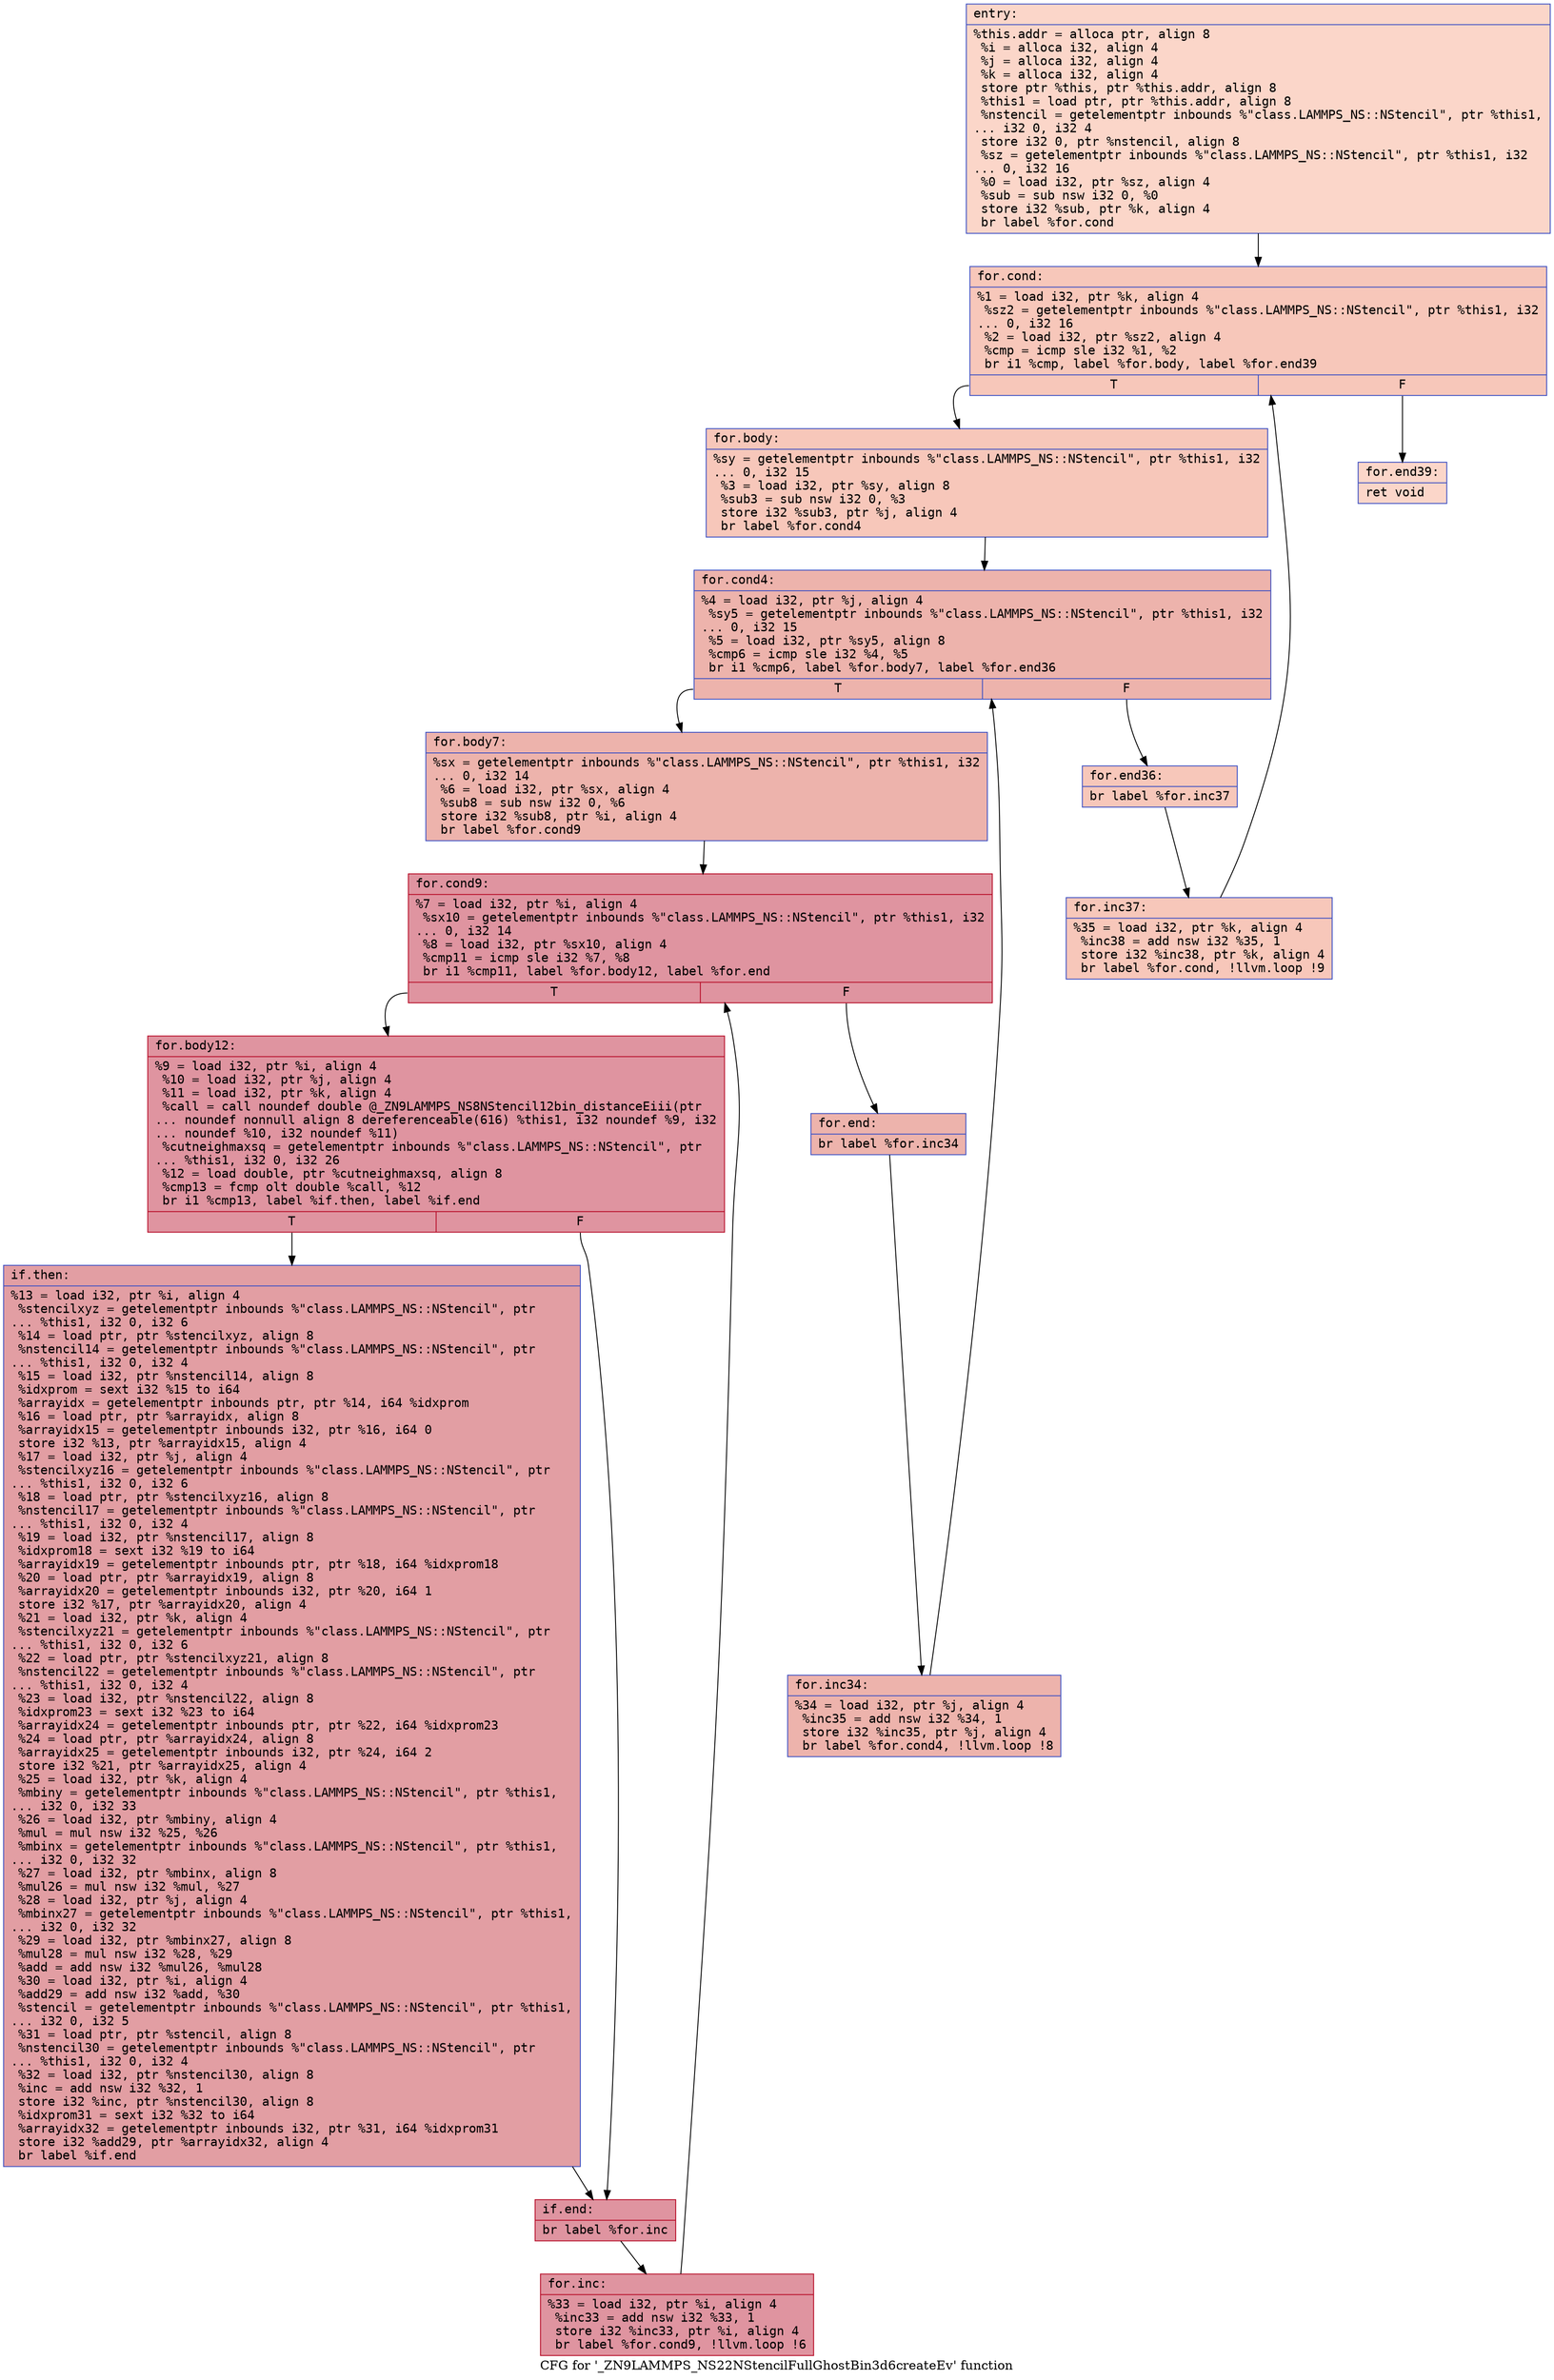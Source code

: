 digraph "CFG for '_ZN9LAMMPS_NS22NStencilFullGhostBin3d6createEv' function" {
	label="CFG for '_ZN9LAMMPS_NS22NStencilFullGhostBin3d6createEv' function";

	Node0x55ec18b01d40 [shape=record,color="#3d50c3ff", style=filled, fillcolor="#f6a38570" fontname="Courier",label="{entry:\l|  %this.addr = alloca ptr, align 8\l  %i = alloca i32, align 4\l  %j = alloca i32, align 4\l  %k = alloca i32, align 4\l  store ptr %this, ptr %this.addr, align 8\l  %this1 = load ptr, ptr %this.addr, align 8\l  %nstencil = getelementptr inbounds %\"class.LAMMPS_NS::NStencil\", ptr %this1,\l... i32 0, i32 4\l  store i32 0, ptr %nstencil, align 8\l  %sz = getelementptr inbounds %\"class.LAMMPS_NS::NStencil\", ptr %this1, i32\l... 0, i32 16\l  %0 = load i32, ptr %sz, align 4\l  %sub = sub nsw i32 0, %0\l  store i32 %sub, ptr %k, align 4\l  br label %for.cond\l}"];
	Node0x55ec18b01d40 -> Node0x55ec18b024e0[tooltip="entry -> for.cond\nProbability 100.00%" ];
	Node0x55ec18b024e0 [shape=record,color="#3d50c3ff", style=filled, fillcolor="#ec7f6370" fontname="Courier",label="{for.cond:\l|  %1 = load i32, ptr %k, align 4\l  %sz2 = getelementptr inbounds %\"class.LAMMPS_NS::NStencil\", ptr %this1, i32\l... 0, i32 16\l  %2 = load i32, ptr %sz2, align 4\l  %cmp = icmp sle i32 %1, %2\l  br i1 %cmp, label %for.body, label %for.end39\l|{<s0>T|<s1>F}}"];
	Node0x55ec18b024e0:s0 -> Node0x55ec18b02a00[tooltip="for.cond -> for.body\nProbability 96.88%" ];
	Node0x55ec18b024e0:s1 -> Node0x55ec18b02a80[tooltip="for.cond -> for.end39\nProbability 3.12%" ];
	Node0x55ec18b02a00 [shape=record,color="#3d50c3ff", style=filled, fillcolor="#ec7f6370" fontname="Courier",label="{for.body:\l|  %sy = getelementptr inbounds %\"class.LAMMPS_NS::NStencil\", ptr %this1, i32\l... 0, i32 15\l  %3 = load i32, ptr %sy, align 8\l  %sub3 = sub nsw i32 0, %3\l  store i32 %sub3, ptr %j, align 4\l  br label %for.cond4\l}"];
	Node0x55ec18b02a00 -> Node0x55ec18b02ef0[tooltip="for.body -> for.cond4\nProbability 100.00%" ];
	Node0x55ec18b02ef0 [shape=record,color="#3d50c3ff", style=filled, fillcolor="#d6524470" fontname="Courier",label="{for.cond4:\l|  %4 = load i32, ptr %j, align 4\l  %sy5 = getelementptr inbounds %\"class.LAMMPS_NS::NStencil\", ptr %this1, i32\l... 0, i32 15\l  %5 = load i32, ptr %sy5, align 8\l  %cmp6 = icmp sle i32 %4, %5\l  br i1 %cmp6, label %for.body7, label %for.end36\l|{<s0>T|<s1>F}}"];
	Node0x55ec18b02ef0:s0 -> Node0x55ec18b03270[tooltip="for.cond4 -> for.body7\nProbability 96.88%" ];
	Node0x55ec18b02ef0:s1 -> Node0x55ec18b032f0[tooltip="for.cond4 -> for.end36\nProbability 3.12%" ];
	Node0x55ec18b03270 [shape=record,color="#3d50c3ff", style=filled, fillcolor="#d6524470" fontname="Courier",label="{for.body7:\l|  %sx = getelementptr inbounds %\"class.LAMMPS_NS::NStencil\", ptr %this1, i32\l... 0, i32 14\l  %6 = load i32, ptr %sx, align 4\l  %sub8 = sub nsw i32 0, %6\l  store i32 %sub8, ptr %i, align 4\l  br label %for.cond9\l}"];
	Node0x55ec18b03270 -> Node0x55ec18b03760[tooltip="for.body7 -> for.cond9\nProbability 100.00%" ];
	Node0x55ec18b03760 [shape=record,color="#b70d28ff", style=filled, fillcolor="#b70d2870" fontname="Courier",label="{for.cond9:\l|  %7 = load i32, ptr %i, align 4\l  %sx10 = getelementptr inbounds %\"class.LAMMPS_NS::NStencil\", ptr %this1, i32\l... 0, i32 14\l  %8 = load i32, ptr %sx10, align 4\l  %cmp11 = icmp sle i32 %7, %8\l  br i1 %cmp11, label %for.body12, label %for.end\l|{<s0>T|<s1>F}}"];
	Node0x55ec18b03760:s0 -> Node0x55ec18b03e00[tooltip="for.cond9 -> for.body12\nProbability 96.88%" ];
	Node0x55ec18b03760:s1 -> Node0x55ec18b03e80[tooltip="for.cond9 -> for.end\nProbability 3.12%" ];
	Node0x55ec18b03e00 [shape=record,color="#b70d28ff", style=filled, fillcolor="#b70d2870" fontname="Courier",label="{for.body12:\l|  %9 = load i32, ptr %i, align 4\l  %10 = load i32, ptr %j, align 4\l  %11 = load i32, ptr %k, align 4\l  %call = call noundef double @_ZN9LAMMPS_NS8NStencil12bin_distanceEiii(ptr\l... noundef nonnull align 8 dereferenceable(616) %this1, i32 noundef %9, i32\l... noundef %10, i32 noundef %11)\l  %cutneighmaxsq = getelementptr inbounds %\"class.LAMMPS_NS::NStencil\", ptr\l... %this1, i32 0, i32 26\l  %12 = load double, ptr %cutneighmaxsq, align 8\l  %cmp13 = fcmp olt double %call, %12\l  br i1 %cmp13, label %if.then, label %if.end\l|{<s0>T|<s1>F}}"];
	Node0x55ec18b03e00:s0 -> Node0x55ec18b04dd0[tooltip="for.body12 -> if.then\nProbability 50.00%" ];
	Node0x55ec18b03e00:s1 -> Node0x55ec18b04ea0[tooltip="for.body12 -> if.end\nProbability 50.00%" ];
	Node0x55ec18b04dd0 [shape=record,color="#3d50c3ff", style=filled, fillcolor="#be242e70" fontname="Courier",label="{if.then:\l|  %13 = load i32, ptr %i, align 4\l  %stencilxyz = getelementptr inbounds %\"class.LAMMPS_NS::NStencil\", ptr\l... %this1, i32 0, i32 6\l  %14 = load ptr, ptr %stencilxyz, align 8\l  %nstencil14 = getelementptr inbounds %\"class.LAMMPS_NS::NStencil\", ptr\l... %this1, i32 0, i32 4\l  %15 = load i32, ptr %nstencil14, align 8\l  %idxprom = sext i32 %15 to i64\l  %arrayidx = getelementptr inbounds ptr, ptr %14, i64 %idxprom\l  %16 = load ptr, ptr %arrayidx, align 8\l  %arrayidx15 = getelementptr inbounds i32, ptr %16, i64 0\l  store i32 %13, ptr %arrayidx15, align 4\l  %17 = load i32, ptr %j, align 4\l  %stencilxyz16 = getelementptr inbounds %\"class.LAMMPS_NS::NStencil\", ptr\l... %this1, i32 0, i32 6\l  %18 = load ptr, ptr %stencilxyz16, align 8\l  %nstencil17 = getelementptr inbounds %\"class.LAMMPS_NS::NStencil\", ptr\l... %this1, i32 0, i32 4\l  %19 = load i32, ptr %nstencil17, align 8\l  %idxprom18 = sext i32 %19 to i64\l  %arrayidx19 = getelementptr inbounds ptr, ptr %18, i64 %idxprom18\l  %20 = load ptr, ptr %arrayidx19, align 8\l  %arrayidx20 = getelementptr inbounds i32, ptr %20, i64 1\l  store i32 %17, ptr %arrayidx20, align 4\l  %21 = load i32, ptr %k, align 4\l  %stencilxyz21 = getelementptr inbounds %\"class.LAMMPS_NS::NStencil\", ptr\l... %this1, i32 0, i32 6\l  %22 = load ptr, ptr %stencilxyz21, align 8\l  %nstencil22 = getelementptr inbounds %\"class.LAMMPS_NS::NStencil\", ptr\l... %this1, i32 0, i32 4\l  %23 = load i32, ptr %nstencil22, align 8\l  %idxprom23 = sext i32 %23 to i64\l  %arrayidx24 = getelementptr inbounds ptr, ptr %22, i64 %idxprom23\l  %24 = load ptr, ptr %arrayidx24, align 8\l  %arrayidx25 = getelementptr inbounds i32, ptr %24, i64 2\l  store i32 %21, ptr %arrayidx25, align 4\l  %25 = load i32, ptr %k, align 4\l  %mbiny = getelementptr inbounds %\"class.LAMMPS_NS::NStencil\", ptr %this1,\l... i32 0, i32 33\l  %26 = load i32, ptr %mbiny, align 4\l  %mul = mul nsw i32 %25, %26\l  %mbinx = getelementptr inbounds %\"class.LAMMPS_NS::NStencil\", ptr %this1,\l... i32 0, i32 32\l  %27 = load i32, ptr %mbinx, align 8\l  %mul26 = mul nsw i32 %mul, %27\l  %28 = load i32, ptr %j, align 4\l  %mbinx27 = getelementptr inbounds %\"class.LAMMPS_NS::NStencil\", ptr %this1,\l... i32 0, i32 32\l  %29 = load i32, ptr %mbinx27, align 8\l  %mul28 = mul nsw i32 %28, %29\l  %add = add nsw i32 %mul26, %mul28\l  %30 = load i32, ptr %i, align 4\l  %add29 = add nsw i32 %add, %30\l  %stencil = getelementptr inbounds %\"class.LAMMPS_NS::NStencil\", ptr %this1,\l... i32 0, i32 5\l  %31 = load ptr, ptr %stencil, align 8\l  %nstencil30 = getelementptr inbounds %\"class.LAMMPS_NS::NStencil\", ptr\l... %this1, i32 0, i32 4\l  %32 = load i32, ptr %nstencil30, align 8\l  %inc = add nsw i32 %32, 1\l  store i32 %inc, ptr %nstencil30, align 8\l  %idxprom31 = sext i32 %32 to i64\l  %arrayidx32 = getelementptr inbounds i32, ptr %31, i64 %idxprom31\l  store i32 %add29, ptr %arrayidx32, align 4\l  br label %if.end\l}"];
	Node0x55ec18b04dd0 -> Node0x55ec18b04ea0[tooltip="if.then -> if.end\nProbability 100.00%" ];
	Node0x55ec18b04ea0 [shape=record,color="#b70d28ff", style=filled, fillcolor="#b70d2870" fontname="Courier",label="{if.end:\l|  br label %for.inc\l}"];
	Node0x55ec18b04ea0 -> Node0x55ec18b07b40[tooltip="if.end -> for.inc\nProbability 100.00%" ];
	Node0x55ec18b07b40 [shape=record,color="#b70d28ff", style=filled, fillcolor="#b70d2870" fontname="Courier",label="{for.inc:\l|  %33 = load i32, ptr %i, align 4\l  %inc33 = add nsw i32 %33, 1\l  store i32 %inc33, ptr %i, align 4\l  br label %for.cond9, !llvm.loop !6\l}"];
	Node0x55ec18b07b40 -> Node0x55ec18b03760[tooltip="for.inc -> for.cond9\nProbability 100.00%" ];
	Node0x55ec18b03e80 [shape=record,color="#3d50c3ff", style=filled, fillcolor="#d6524470" fontname="Courier",label="{for.end:\l|  br label %for.inc34\l}"];
	Node0x55ec18b03e80 -> Node0x55ec18b08900[tooltip="for.end -> for.inc34\nProbability 100.00%" ];
	Node0x55ec18b08900 [shape=record,color="#3d50c3ff", style=filled, fillcolor="#d6524470" fontname="Courier",label="{for.inc34:\l|  %34 = load i32, ptr %j, align 4\l  %inc35 = add nsw i32 %34, 1\l  store i32 %inc35, ptr %j, align 4\l  br label %for.cond4, !llvm.loop !8\l}"];
	Node0x55ec18b08900 -> Node0x55ec18b02ef0[tooltip="for.inc34 -> for.cond4\nProbability 100.00%" ];
	Node0x55ec18b032f0 [shape=record,color="#3d50c3ff", style=filled, fillcolor="#ec7f6370" fontname="Courier",label="{for.end36:\l|  br label %for.inc37\l}"];
	Node0x55ec18b032f0 -> Node0x55ec18b08d80[tooltip="for.end36 -> for.inc37\nProbability 100.00%" ];
	Node0x55ec18b08d80 [shape=record,color="#3d50c3ff", style=filled, fillcolor="#ec7f6370" fontname="Courier",label="{for.inc37:\l|  %35 = load i32, ptr %k, align 4\l  %inc38 = add nsw i32 %35, 1\l  store i32 %inc38, ptr %k, align 4\l  br label %for.cond, !llvm.loop !9\l}"];
	Node0x55ec18b08d80 -> Node0x55ec18b024e0[tooltip="for.inc37 -> for.cond\nProbability 100.00%" ];
	Node0x55ec18b02a80 [shape=record,color="#3d50c3ff", style=filled, fillcolor="#f6a38570" fontname="Courier",label="{for.end39:\l|  ret void\l}"];
}
